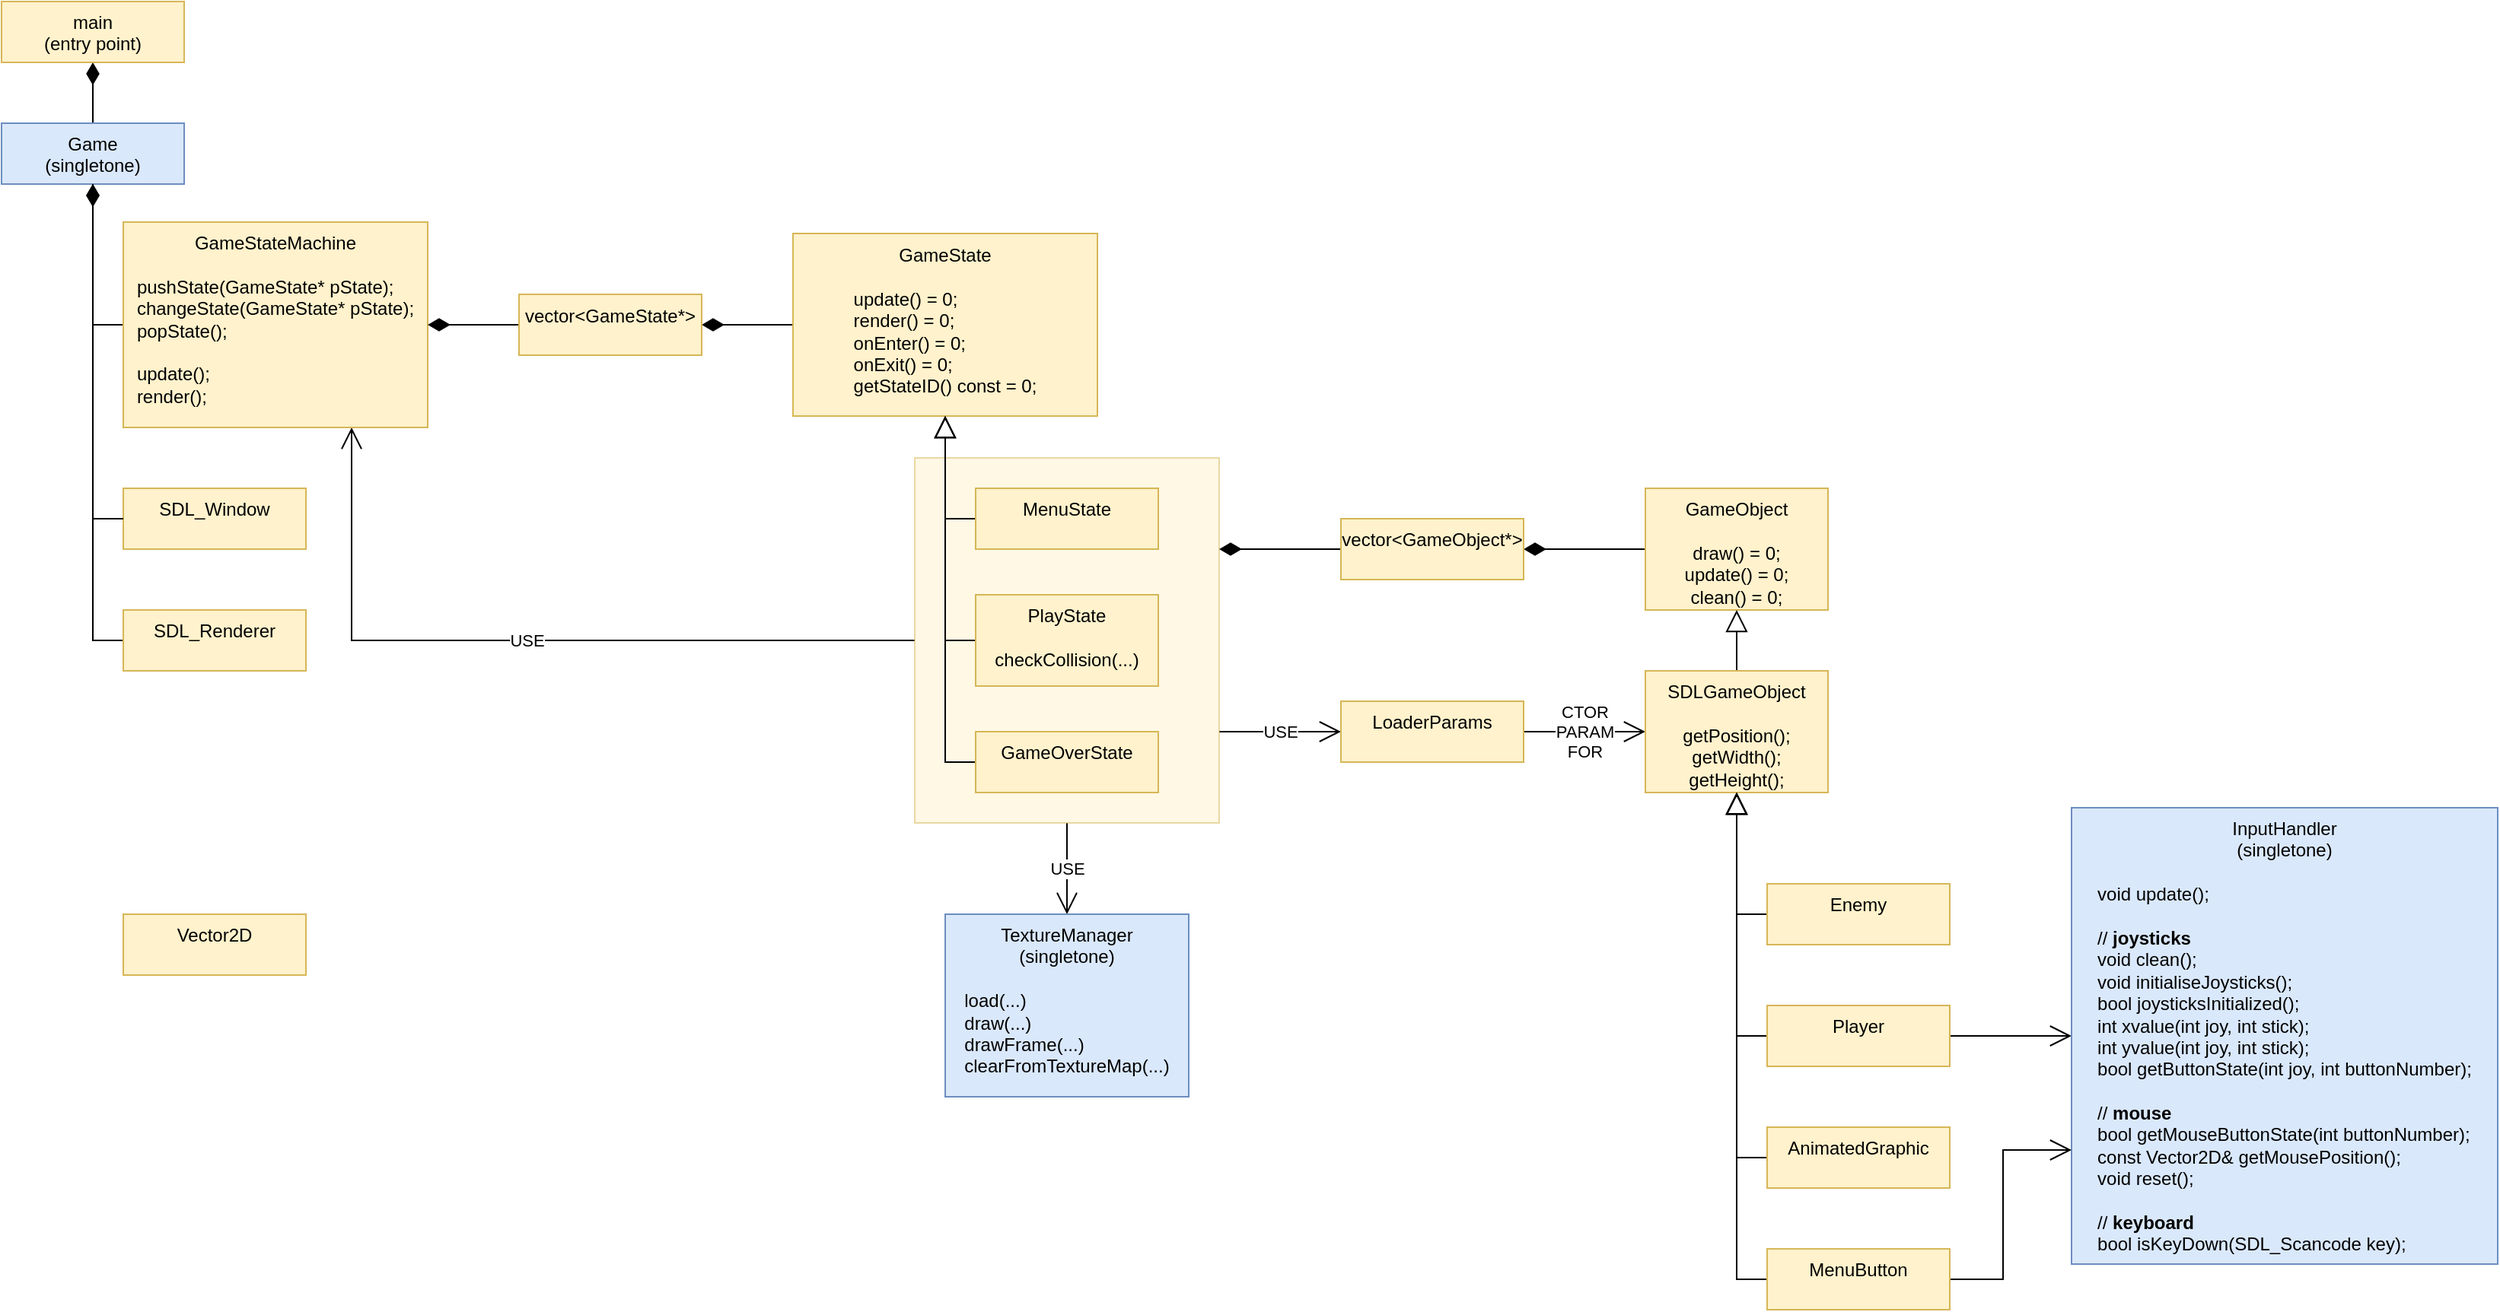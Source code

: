 <mxfile version="16.1.2" type="device"><diagram id="LA7euf2aVp48nYO8RK_O" name="Page-1"><mxGraphModel dx="2674" dy="1225" grid="1" gridSize="10" guides="1" tooltips="1" connect="1" arrows="1" fold="1" page="0" pageScale="1" pageWidth="850" pageHeight="1100" math="0" shadow="0"><root><mxCell id="0"/><mxCell id="1" parent="0"/><mxCell id="3Duap0z8Kj3BCYYYyMSb-13" value="USE" style="edgeStyle=orthogonalEdgeStyle;rounded=0;orthogonalLoop=1;jettySize=auto;html=1;endArrow=open;endFill=0;startSize=12;endSize=12;exitX=0.5;exitY=1;exitDx=0;exitDy=0;" edge="1" parent="1" source="3Duap0z8Kj3BCYYYyMSb-12" target="FZZk_JjuNckNoN8LmnWY-24"><mxGeometry relative="1" as="geometry"><mxPoint x="530" y="460" as="sourcePoint"/></mxGeometry></mxCell><mxCell id="3Duap0z8Kj3BCYYYyMSb-21" value="USE" style="edgeStyle=orthogonalEdgeStyle;rounded=0;orthogonalLoop=1;jettySize=auto;html=1;exitX=0;exitY=0.5;exitDx=0;exitDy=0;entryX=0.75;entryY=1;entryDx=0;entryDy=0;endArrow=open;endFill=0;startSize=12;endSize=12;" edge="1" parent="1" source="3Duap0z8Kj3BCYYYyMSb-12" target="FZZk_JjuNckNoN8LmnWY-2"><mxGeometry relative="1" as="geometry"/></mxCell><mxCell id="3Duap0z8Kj3BCYYYyMSb-22" value="USE" style="edgeStyle=orthogonalEdgeStyle;rounded=0;orthogonalLoop=1;jettySize=auto;html=1;exitX=1;exitY=0.75;exitDx=0;exitDy=0;entryX=0;entryY=0.5;entryDx=0;entryDy=0;endArrow=open;endFill=0;startSize=12;endSize=12;" edge="1" parent="1" source="3Duap0z8Kj3BCYYYyMSb-12" target="FZZk_JjuNckNoN8LmnWY-30"><mxGeometry relative="1" as="geometry"/></mxCell><mxCell id="3Duap0z8Kj3BCYYYyMSb-12" value="" style="rounded=0;whiteSpace=wrap;html=1;verticalAlign=top;fillColor=#fff2cc;strokeColor=#d6b656;opacity=50;" vertex="1" parent="1"><mxGeometry x="520" y="340" width="200" height="240" as="geometry"/></mxCell><mxCell id="FZZk_JjuNckNoN8LmnWY-1" style="edgeStyle=orthogonalEdgeStyle;rounded=0;orthogonalLoop=1;jettySize=auto;html=1;entryX=0.5;entryY=1;entryDx=0;entryDy=0;endArrow=diamondThin;endFill=1;jumpSize=6;endSize=12;startSize=12;exitX=0;exitY=0.5;exitDx=0;exitDy=0;" parent="1" source="FZZk_JjuNckNoN8LmnWY-2" target="FZZk_JjuNckNoN8LmnWY-9" edge="1"><mxGeometry relative="1" as="geometry"><mxPoint x="-90" y="260" as="sourcePoint"/></mxGeometry></mxCell><mxCell id="FZZk_JjuNckNoN8LmnWY-2" value="GameStateMachine&lt;br&gt;&lt;br&gt;&lt;div style=&quot;text-align: left&quot;&gt;pushState(GameState* pState);&lt;/div&gt;&lt;div style=&quot;text-align: left&quot;&gt;changeState(GameState* pState);&lt;/div&gt;&lt;div style=&quot;text-align: left&quot;&gt;popState();&lt;/div&gt;&lt;div style=&quot;text-align: left&quot;&gt;&lt;br&gt;&lt;/div&gt;&lt;div style=&quot;text-align: left&quot;&gt;update();&lt;/div&gt;&lt;div style=&quot;text-align: left&quot;&gt;render();&lt;/div&gt;" style="rounded=0;whiteSpace=wrap;html=1;verticalAlign=top;fillColor=#fff2cc;strokeColor=#d6b656;" parent="1" vertex="1"><mxGeometry y="185" width="200" height="135" as="geometry"/></mxCell><mxCell id="FZZk_JjuNckNoN8LmnWY-3" value="SDL_Window" style="rounded=0;whiteSpace=wrap;html=1;verticalAlign=top;fillColor=#fff2cc;strokeColor=#d6b656;" parent="1" vertex="1"><mxGeometry y="360" width="120" height="40" as="geometry"/></mxCell><mxCell id="FZZk_JjuNckNoN8LmnWY-4" style="edgeStyle=orthogonalEdgeStyle;rounded=0;jumpSize=6;orthogonalLoop=1;jettySize=auto;html=1;exitX=0;exitY=0.5;exitDx=0;exitDy=0;entryX=0.5;entryY=1;entryDx=0;entryDy=0;endArrow=diamondThin;endFill=1;startSize=12;endSize=12;" parent="1" source="FZZk_JjuNckNoN8LmnWY-5" target="FZZk_JjuNckNoN8LmnWY-9" edge="1"><mxGeometry relative="1" as="geometry"/></mxCell><mxCell id="FZZk_JjuNckNoN8LmnWY-5" value="SDL_Renderer" style="rounded=0;whiteSpace=wrap;html=1;verticalAlign=top;fillColor=#fff2cc;strokeColor=#d6b656;" parent="1" vertex="1"><mxGeometry y="440" width="120" height="40" as="geometry"/></mxCell><mxCell id="FZZk_JjuNckNoN8LmnWY-8" style="edgeStyle=orthogonalEdgeStyle;rounded=0;jumpSize=6;orthogonalLoop=1;jettySize=auto;html=1;exitX=0.5;exitY=0;exitDx=0;exitDy=0;entryX=0.5;entryY=1;entryDx=0;entryDy=0;endArrow=diamondThin;endFill=1;startSize=12;endSize=12;" parent="1" source="FZZk_JjuNckNoN8LmnWY-9" target="FZZk_JjuNckNoN8LmnWY-35" edge="1"><mxGeometry relative="1" as="geometry"/></mxCell><mxCell id="FZZk_JjuNckNoN8LmnWY-9" value="Game&lt;br&gt;(singletone)" style="rounded=0;whiteSpace=wrap;html=1;verticalAlign=top;fillColor=#dae8fc;strokeColor=#6c8ebf;" parent="1" vertex="1"><mxGeometry x="-80" y="120" width="120" height="40" as="geometry"/></mxCell><mxCell id="FZZk_JjuNckNoN8LmnWY-10" value="" style="edgeStyle=orthogonalEdgeStyle;rounded=0;jumpSize=6;orthogonalLoop=1;jettySize=auto;html=1;exitX=0;exitY=0.5;exitDx=0;exitDy=0;endArrow=none;endFill=1;startSize=12;endSize=12;" parent="1" source="FZZk_JjuNckNoN8LmnWY-3" target="FZZk_JjuNckNoN8LmnWY-9" edge="1"><mxGeometry relative="1" as="geometry"><mxPoint x="-20" y="120" as="targetPoint"/><mxPoint y="300" as="sourcePoint"/></mxGeometry></mxCell><mxCell id="FZZk_JjuNckNoN8LmnWY-11" style="edgeStyle=orthogonalEdgeStyle;rounded=0;jumpSize=6;orthogonalLoop=1;jettySize=auto;html=1;exitX=0;exitY=0.5;exitDx=0;exitDy=0;endArrow=diamondThin;endFill=1;startSize=12;endSize=12;" parent="1" source="FZZk_JjuNckNoN8LmnWY-12" target="3Duap0z8Kj3BCYYYyMSb-3" edge="1"><mxGeometry relative="1" as="geometry"><mxPoint x="820" y="430" as="targetPoint"/></mxGeometry></mxCell><mxCell id="FZZk_JjuNckNoN8LmnWY-12" value="GameObject&lt;br&gt;&lt;br&gt;&lt;div&gt;draw() = 0;&lt;/div&gt;&lt;div&gt;update() = 0;&lt;/div&gt;&lt;div&gt;clean() = 0;&lt;/div&gt;&lt;div&gt;&lt;br&gt;&lt;/div&gt;" style="rounded=0;whiteSpace=wrap;html=1;verticalAlign=top;fillColor=#fff2cc;strokeColor=#d6b656;" parent="1" vertex="1"><mxGeometry x="1000" y="360" width="120" height="80" as="geometry"/></mxCell><mxCell id="FZZk_JjuNckNoN8LmnWY-13" style="edgeStyle=orthogonalEdgeStyle;rounded=0;jumpSize=6;orthogonalLoop=1;jettySize=auto;html=1;exitX=0.5;exitY=0;exitDx=0;exitDy=0;endArrow=block;endFill=0;startSize=12;endSize=12;" parent="1" source="FZZk_JjuNckNoN8LmnWY-17" target="FZZk_JjuNckNoN8LmnWY-12" edge="1"><mxGeometry relative="1" as="geometry"/></mxCell><mxCell id="FZZk_JjuNckNoN8LmnWY-16" value="CTOR&lt;br&gt;PARAM&lt;br&gt;FOR" style="edgeStyle=orthogonalEdgeStyle;rounded=0;jumpSize=6;orthogonalLoop=1;jettySize=auto;html=1;endArrow=open;endFill=0;startSize=12;endSize=12;" parent="1" source="FZZk_JjuNckNoN8LmnWY-30" target="FZZk_JjuNckNoN8LmnWY-17" edge="1"><mxGeometry relative="1" as="geometry"/></mxCell><mxCell id="FZZk_JjuNckNoN8LmnWY-17" value="SDLGameObject&lt;br&gt;&lt;br&gt;&lt;div&gt;getPosition();&lt;/div&gt;&lt;div&gt;getWidth();&lt;/div&gt;&lt;div&gt;getHeight();&lt;/div&gt;&lt;div&gt;&lt;br&gt;&lt;/div&gt;" style="rounded=0;whiteSpace=wrap;html=1;verticalAlign=top;fillColor=#fff2cc;strokeColor=#d6b656;" parent="1" vertex="1"><mxGeometry x="1000" y="480" width="120" height="80" as="geometry"/></mxCell><mxCell id="FZZk_JjuNckNoN8LmnWY-18" style="edgeStyle=orthogonalEdgeStyle;rounded=0;jumpSize=6;orthogonalLoop=1;jettySize=auto;html=1;exitX=0;exitY=0.5;exitDx=0;exitDy=0;endArrow=block;endFill=0;startSize=12;endSize=12;" parent="1" source="FZZk_JjuNckNoN8LmnWY-19" target="FZZk_JjuNckNoN8LmnWY-17" edge="1"><mxGeometry relative="1" as="geometry"/></mxCell><mxCell id="FZZk_JjuNckNoN8LmnWY-19" value="Enemy" style="rounded=0;whiteSpace=wrap;html=1;verticalAlign=top;fillColor=#fff2cc;strokeColor=#d6b656;" parent="1" vertex="1"><mxGeometry x="1080" y="620" width="120" height="40" as="geometry"/></mxCell><mxCell id="FZZk_JjuNckNoN8LmnWY-20" style="edgeStyle=orthogonalEdgeStyle;rounded=0;jumpSize=6;orthogonalLoop=1;jettySize=auto;html=1;exitX=0;exitY=0.5;exitDx=0;exitDy=0;entryX=0.5;entryY=1;entryDx=0;entryDy=0;endArrow=block;endFill=0;startSize=12;endSize=12;" parent="1" source="FZZk_JjuNckNoN8LmnWY-22" target="FZZk_JjuNckNoN8LmnWY-17" edge="1"><mxGeometry relative="1" as="geometry"/></mxCell><mxCell id="FZZk_JjuNckNoN8LmnWY-21" style="edgeStyle=orthogonalEdgeStyle;rounded=0;jumpSize=6;orthogonalLoop=1;jettySize=auto;html=1;exitX=1;exitY=0.5;exitDx=0;exitDy=0;endArrow=open;endFill=0;startSize=12;endSize=12;" parent="1" source="FZZk_JjuNckNoN8LmnWY-22" target="FZZk_JjuNckNoN8LmnWY-23" edge="1"><mxGeometry relative="1" as="geometry"/></mxCell><mxCell id="FZZk_JjuNckNoN8LmnWY-22" value="Player" style="rounded=0;whiteSpace=wrap;html=1;verticalAlign=top;fillColor=#fff2cc;strokeColor=#d6b656;" parent="1" vertex="1"><mxGeometry x="1080" y="700" width="120" height="40" as="geometry"/></mxCell><mxCell id="FZZk_JjuNckNoN8LmnWY-23" value="InputHandler&lt;br&gt;(singletone)&lt;br&gt;&lt;br&gt;&lt;div style=&quot;text-align: left&quot;&gt;void update();&lt;/div&gt;&lt;div style=&quot;text-align: left&quot;&gt;&lt;br&gt;&lt;/div&gt;&lt;div style=&quot;text-align: left&quot;&gt;// &lt;b&gt;joysticks&lt;/b&gt;&lt;/div&gt;&lt;div style=&quot;text-align: left&quot;&gt;void clean();&lt;/div&gt;&lt;div style=&quot;text-align: left&quot;&gt;void initialiseJoysticks();&lt;/div&gt;&lt;div style=&quot;text-align: left&quot;&gt;bool joysticksInitialized();&lt;/div&gt;&lt;div style=&quot;text-align: left&quot;&gt;int xvalue(int joy, int stick);&lt;/div&gt;&lt;div style=&quot;text-align: left&quot;&gt;int yvalue(int joy, int stick);&lt;/div&gt;&lt;div style=&quot;text-align: left&quot;&gt;bool getButtonState(int joy, int buttonNumber);&lt;/div&gt;&lt;div style=&quot;text-align: left&quot;&gt;&lt;br&gt;&lt;/div&gt;&lt;div style=&quot;text-align: left&quot;&gt;// &lt;b&gt;mouse&lt;/b&gt;&lt;/div&gt;&lt;div style=&quot;text-align: left&quot;&gt;bool getMouseButtonState(int buttonNumber);&lt;/div&gt;&lt;div style=&quot;text-align: left&quot;&gt;const Vector2D&amp;amp; getMousePosition();&lt;/div&gt;&lt;div style=&quot;text-align: left&quot;&gt;void reset();&lt;/div&gt;&lt;div style=&quot;text-align: left&quot;&gt;&lt;br&gt;&lt;/div&gt;&lt;div style=&quot;text-align: left&quot;&gt;// &lt;b&gt;keyboard&lt;/b&gt;&lt;/div&gt;&lt;div style=&quot;text-align: left&quot;&gt;bool isKeyDown(SDL_Scancode key);&lt;/div&gt;&lt;div style=&quot;text-align: left&quot;&gt;&lt;br&gt;&lt;/div&gt;" style="rounded=0;whiteSpace=wrap;html=1;verticalAlign=top;fillColor=#dae8fc;strokeColor=#6c8ebf;" parent="1" vertex="1"><mxGeometry x="1280" y="570" width="280" height="300" as="geometry"/></mxCell><mxCell id="FZZk_JjuNckNoN8LmnWY-24" value="TextureManager&lt;br&gt;(singletone)&lt;br&gt;&lt;br&gt;&lt;div style=&quot;text-align: left&quot;&gt;&lt;span&gt;load(...)&lt;/span&gt;&lt;/div&gt;&lt;div style=&quot;text-align: left&quot;&gt;&lt;span&gt;draw(...)&lt;/span&gt;&lt;/div&gt;&lt;div style=&quot;text-align: left&quot;&gt;&lt;span&gt;drawFrame(...)&lt;/span&gt;&lt;/div&gt;&lt;div style=&quot;text-align: left&quot;&gt;&lt;span&gt;clearFromTextureMap(...)&lt;/span&gt;&lt;/div&gt;" style="rounded=0;whiteSpace=wrap;html=1;verticalAlign=top;fillColor=#dae8fc;strokeColor=#6c8ebf;" parent="1" vertex="1"><mxGeometry x="540" y="640" width="160" height="120" as="geometry"/></mxCell><mxCell id="FZZk_JjuNckNoN8LmnWY-25" style="edgeStyle=orthogonalEdgeStyle;rounded=0;jumpSize=6;orthogonalLoop=1;jettySize=auto;html=1;exitX=0;exitY=0.5;exitDx=0;exitDy=0;entryX=1;entryY=0.5;entryDx=0;entryDy=0;endArrow=diamondThin;endFill=1;startSize=12;endSize=12;" parent="1" source="FZZk_JjuNckNoN8LmnWY-26" target="FZZk_JjuNckNoN8LmnWY-28" edge="1"><mxGeometry relative="1" as="geometry"/></mxCell><mxCell id="FZZk_JjuNckNoN8LmnWY-26" value="GameState&lt;br&gt;&lt;br&gt;&lt;div style=&quot;text-align: left&quot;&gt;update() = 0;&lt;/div&gt;&lt;div style=&quot;text-align: left&quot;&gt;render() = 0;&lt;/div&gt;&lt;div style=&quot;text-align: left&quot;&gt;onEnter() = 0;&lt;/div&gt;&lt;div style=&quot;text-align: left&quot;&gt;onExit() = 0;&lt;/div&gt;&lt;div style=&quot;text-align: left&quot;&gt;getStateID() const = 0;&lt;/div&gt;&lt;div style=&quot;text-align: left&quot;&gt;&lt;br&gt;&lt;/div&gt;" style="rounded=0;whiteSpace=wrap;html=1;verticalAlign=top;fillColor=#fff2cc;strokeColor=#d6b656;" parent="1" vertex="1"><mxGeometry x="440" y="192.5" width="200" height="120" as="geometry"/></mxCell><mxCell id="FZZk_JjuNckNoN8LmnWY-27" style="edgeStyle=orthogonalEdgeStyle;rounded=0;jumpSize=6;orthogonalLoop=1;jettySize=auto;html=1;exitX=0;exitY=0.5;exitDx=0;exitDy=0;entryX=1;entryY=0.5;entryDx=0;entryDy=0;endArrow=diamondThin;endFill=1;startSize=12;endSize=12;" parent="1" source="FZZk_JjuNckNoN8LmnWY-28" target="FZZk_JjuNckNoN8LmnWY-2" edge="1"><mxGeometry relative="1" as="geometry"/></mxCell><mxCell id="FZZk_JjuNckNoN8LmnWY-28" value="vector&amp;lt;GameState*&amp;gt;" style="rounded=0;whiteSpace=wrap;html=1;verticalAlign=top;fillColor=#fff2cc;strokeColor=#d6b656;" parent="1" vertex="1"><mxGeometry x="260" y="232.5" width="120" height="40" as="geometry"/></mxCell><mxCell id="FZZk_JjuNckNoN8LmnWY-30" value="LoaderParams" style="rounded=0;whiteSpace=wrap;html=1;verticalAlign=top;fillColor=#fff2cc;strokeColor=#d6b656;" parent="1" vertex="1"><mxGeometry x="800" y="500" width="120" height="40" as="geometry"/></mxCell><mxCell id="FZZk_JjuNckNoN8LmnWY-31" style="edgeStyle=orthogonalEdgeStyle;rounded=0;jumpSize=6;orthogonalLoop=1;jettySize=auto;html=1;exitX=0;exitY=0.5;exitDx=0;exitDy=0;entryX=0.5;entryY=1;entryDx=0;entryDy=0;endArrow=block;endFill=0;startSize=12;endSize=12;" parent="1" source="FZZk_JjuNckNoN8LmnWY-32" target="FZZk_JjuNckNoN8LmnWY-26" edge="1"><mxGeometry relative="1" as="geometry"/></mxCell><mxCell id="FZZk_JjuNckNoN8LmnWY-33" style="edgeStyle=orthogonalEdgeStyle;rounded=0;jumpSize=6;orthogonalLoop=1;jettySize=auto;html=1;exitX=0;exitY=0.5;exitDx=0;exitDy=0;endArrow=block;endFill=0;startSize=12;endSize=12;" parent="1" source="FZZk_JjuNckNoN8LmnWY-34" edge="1" target="FZZk_JjuNckNoN8LmnWY-26"><mxGeometry relative="1" as="geometry"><mxPoint x="540" y="320" as="targetPoint"/></mxGeometry></mxCell><mxCell id="FZZk_JjuNckNoN8LmnWY-35" value="main&lt;br&gt;(entry point)" style="rounded=0;whiteSpace=wrap;html=1;verticalAlign=top;fillColor=#fff2cc;strokeColor=#d6b656;" parent="1" vertex="1"><mxGeometry x="-80" y="40" width="120" height="40" as="geometry"/></mxCell><mxCell id="FZZk_JjuNckNoN8LmnWY-36" value="Vector2D" style="rounded=0;whiteSpace=wrap;html=1;verticalAlign=top;fillColor=#fff2cc;strokeColor=#d6b656;" parent="1" vertex="1"><mxGeometry y="640" width="120" height="40" as="geometry"/></mxCell><mxCell id="3Duap0z8Kj3BCYYYyMSb-4" style="edgeStyle=orthogonalEdgeStyle;rounded=0;orthogonalLoop=1;jettySize=auto;html=1;exitX=0;exitY=0.5;exitDx=0;exitDy=0;endArrow=diamondThin;endFill=1;startSize=12;endSize=12;entryX=1;entryY=0.25;entryDx=0;entryDy=0;" edge="1" parent="1" source="3Duap0z8Kj3BCYYYyMSb-3" target="3Duap0z8Kj3BCYYYyMSb-12"><mxGeometry relative="1" as="geometry"><mxPoint x="710" y="460" as="targetPoint"/></mxGeometry></mxCell><mxCell id="3Duap0z8Kj3BCYYYyMSb-3" value="vector&amp;lt;GameObject*&amp;gt;" style="rounded=0;whiteSpace=wrap;html=1;verticalAlign=top;fillColor=#fff2cc;strokeColor=#d6b656;" vertex="1" parent="1"><mxGeometry x="800" y="380" width="120" height="40" as="geometry"/></mxCell><mxCell id="3Duap0z8Kj3BCYYYyMSb-8" style="edgeStyle=orthogonalEdgeStyle;rounded=0;orthogonalLoop=1;jettySize=auto;html=1;exitX=0;exitY=0.5;exitDx=0;exitDy=0;endArrow=block;endFill=0;startSize=12;endSize=12;" edge="1" parent="1" source="3Duap0z8Kj3BCYYYyMSb-6" target="FZZk_JjuNckNoN8LmnWY-17"><mxGeometry relative="1" as="geometry"/></mxCell><mxCell id="3Duap0z8Kj3BCYYYyMSb-6" value="AnimatedGraphic" style="rounded=0;whiteSpace=wrap;html=1;verticalAlign=top;fillColor=#fff2cc;strokeColor=#d6b656;" vertex="1" parent="1"><mxGeometry x="1080" y="780" width="120" height="40" as="geometry"/></mxCell><mxCell id="3Duap0z8Kj3BCYYYyMSb-11" style="edgeStyle=orthogonalEdgeStyle;rounded=0;orthogonalLoop=1;jettySize=auto;html=1;exitX=0;exitY=0.5;exitDx=0;exitDy=0;endArrow=block;endFill=0;startSize=12;endSize=12;" edge="1" parent="1" source="3Duap0z8Kj3BCYYYyMSb-9" target="FZZk_JjuNckNoN8LmnWY-26"><mxGeometry relative="1" as="geometry"/></mxCell><mxCell id="FZZk_JjuNckNoN8LmnWY-32" value="MenuState" style="rounded=0;whiteSpace=wrap;html=1;verticalAlign=top;fillColor=#fff2cc;strokeColor=#d6b656;" parent="1" vertex="1"><mxGeometry x="560" y="360" width="120" height="40" as="geometry"/></mxCell><mxCell id="FZZk_JjuNckNoN8LmnWY-34" value="PlayState&lt;br&gt;&lt;br&gt;checkCollision(...)" style="rounded=0;whiteSpace=wrap;html=1;verticalAlign=top;fillColor=#fff2cc;strokeColor=#d6b656;" parent="1" vertex="1"><mxGeometry x="560" y="430" width="120" height="60" as="geometry"/></mxCell><mxCell id="3Duap0z8Kj3BCYYYyMSb-9" value="GameOverState" style="rounded=0;whiteSpace=wrap;html=1;verticalAlign=top;fillColor=#fff2cc;strokeColor=#d6b656;" vertex="1" parent="1"><mxGeometry x="560" y="520" width="120" height="40" as="geometry"/></mxCell><mxCell id="3Duap0z8Kj3BCYYYyMSb-17" style="edgeStyle=orthogonalEdgeStyle;rounded=0;orthogonalLoop=1;jettySize=auto;html=1;exitX=1;exitY=0.5;exitDx=0;exitDy=0;entryX=0;entryY=0.75;entryDx=0;entryDy=0;endArrow=open;endFill=0;startSize=12;endSize=12;" edge="1" parent="1" source="3Duap0z8Kj3BCYYYyMSb-16" target="FZZk_JjuNckNoN8LmnWY-23"><mxGeometry relative="1" as="geometry"/></mxCell><mxCell id="3Duap0z8Kj3BCYYYyMSb-18" style="edgeStyle=orthogonalEdgeStyle;rounded=0;orthogonalLoop=1;jettySize=auto;html=1;exitX=0;exitY=0.5;exitDx=0;exitDy=0;endArrow=block;endFill=0;startSize=12;endSize=12;" edge="1" parent="1" source="3Duap0z8Kj3BCYYYyMSb-16" target="FZZk_JjuNckNoN8LmnWY-17"><mxGeometry relative="1" as="geometry"/></mxCell><mxCell id="3Duap0z8Kj3BCYYYyMSb-16" value="MenuButton" style="rounded=0;whiteSpace=wrap;html=1;verticalAlign=top;fillColor=#fff2cc;strokeColor=#d6b656;" vertex="1" parent="1"><mxGeometry x="1080" y="860" width="120" height="40" as="geometry"/></mxCell></root></mxGraphModel></diagram></mxfile>